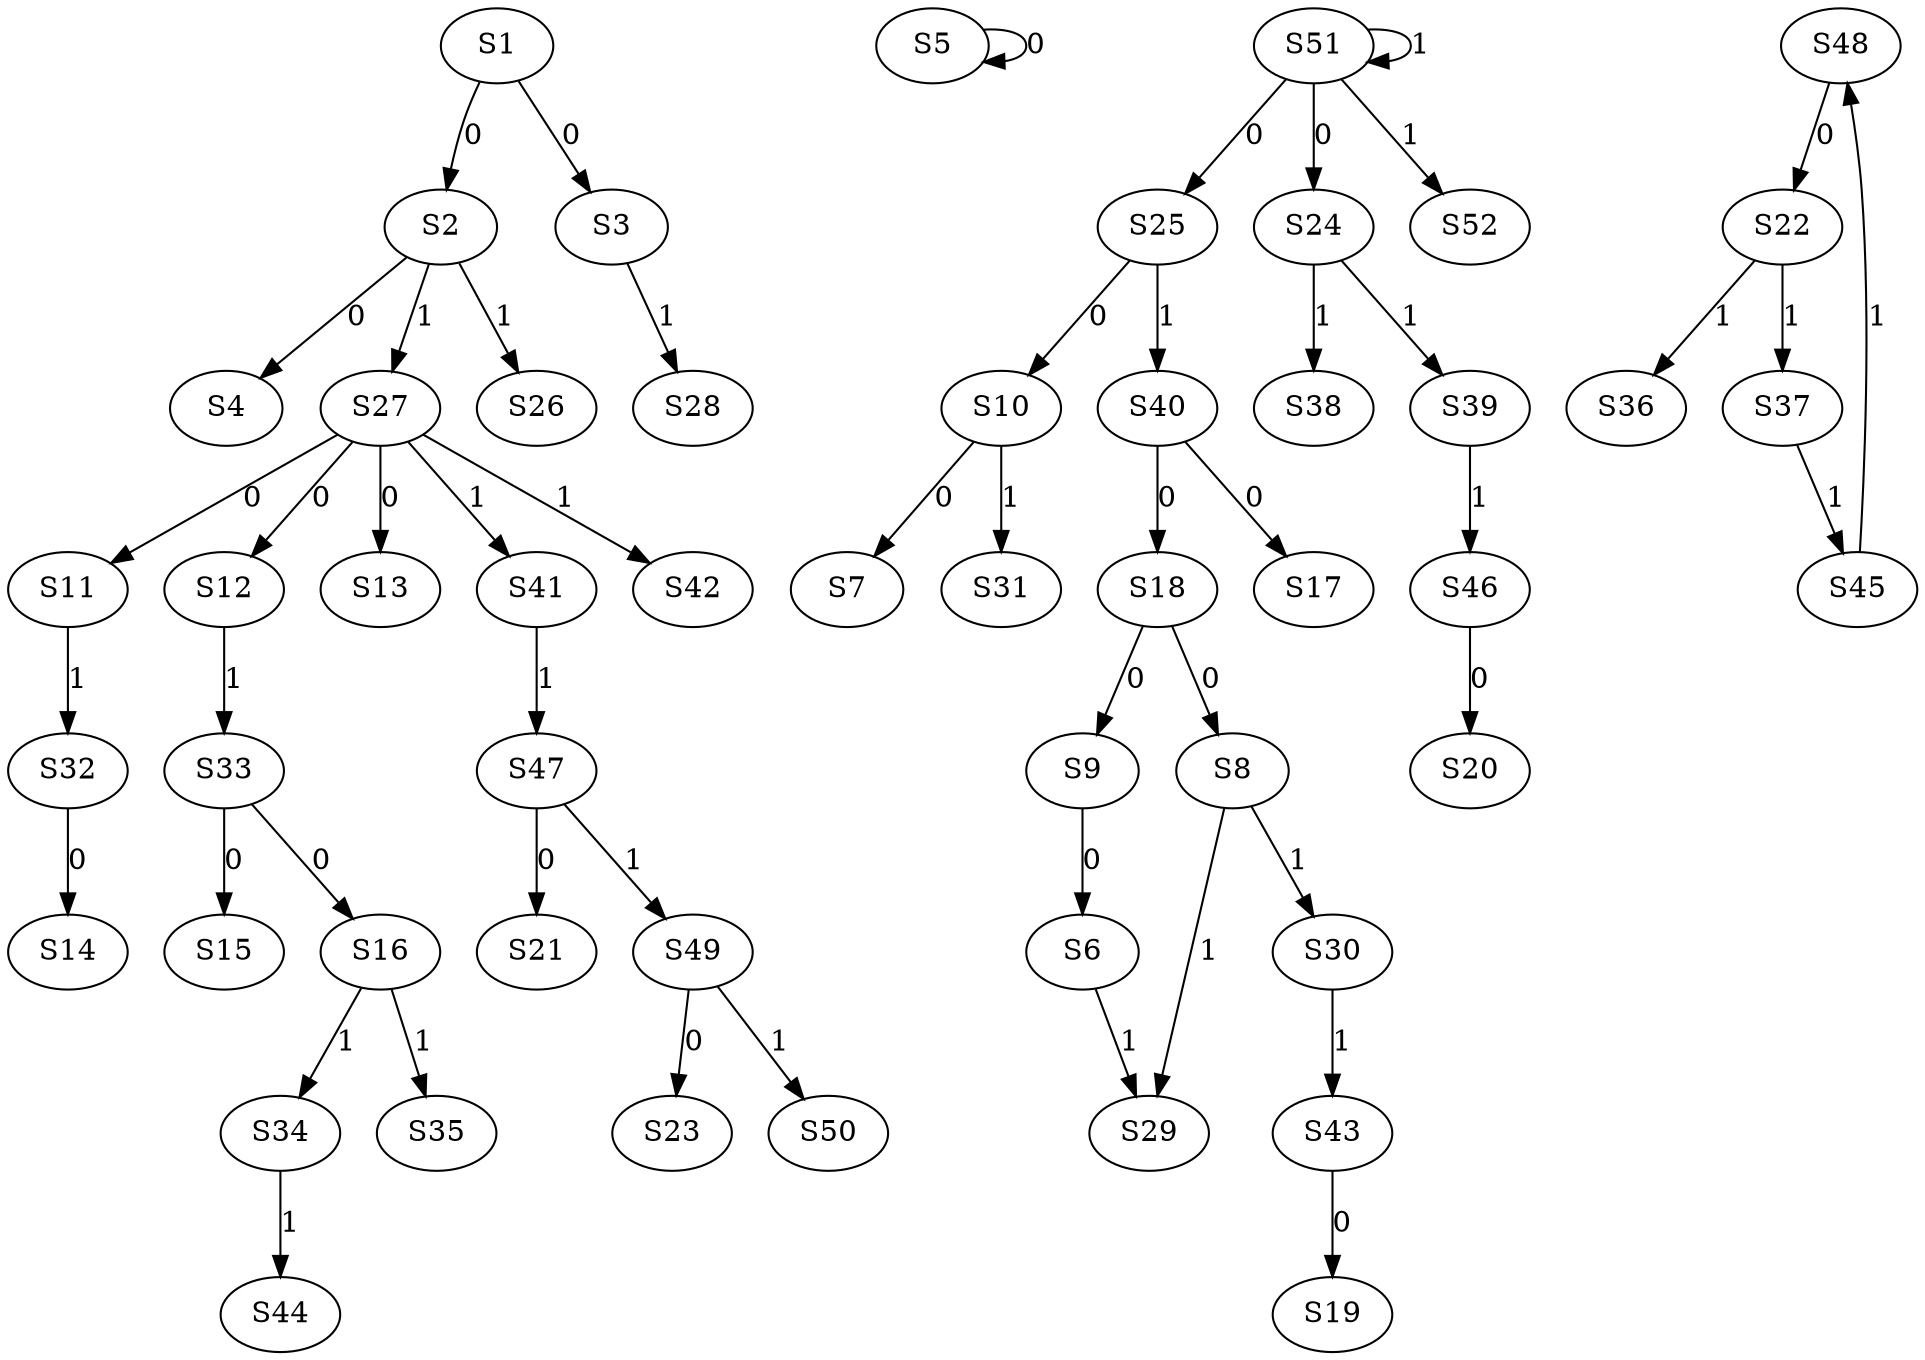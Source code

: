 strict digraph {
	S1 -> S2 [ label = 0 ];
	S1 -> S3 [ label = 0 ];
	S2 -> S4 [ label = 0 ];
	S5 -> S5 [ label = 0 ];
	S9 -> S6 [ label = 0 ];
	S10 -> S7 [ label = 0 ];
	S18 -> S8 [ label = 0 ];
	S18 -> S9 [ label = 0 ];
	S25 -> S10 [ label = 0 ];
	S27 -> S11 [ label = 0 ];
	S27 -> S12 [ label = 0 ];
	S27 -> S13 [ label = 0 ];
	S32 -> S14 [ label = 0 ];
	S33 -> S15 [ label = 0 ];
	S33 -> S16 [ label = 0 ];
	S40 -> S17 [ label = 0 ];
	S40 -> S18 [ label = 0 ];
	S43 -> S19 [ label = 0 ];
	S46 -> S20 [ label = 0 ];
	S47 -> S21 [ label = 0 ];
	S48 -> S22 [ label = 0 ];
	S49 -> S23 [ label = 0 ];
	S51 -> S24 [ label = 0 ];
	S51 -> S25 [ label = 0 ];
	S2 -> S26 [ label = 1 ];
	S2 -> S27 [ label = 1 ];
	S3 -> S28 [ label = 1 ];
	S8 -> S29 [ label = 1 ];
	S8 -> S30 [ label = 1 ];
	S10 -> S31 [ label = 1 ];
	S11 -> S32 [ label = 1 ];
	S12 -> S33 [ label = 1 ];
	S16 -> S34 [ label = 1 ];
	S16 -> S35 [ label = 1 ];
	S22 -> S36 [ label = 1 ];
	S22 -> S37 [ label = 1 ];
	S24 -> S38 [ label = 1 ];
	S24 -> S39 [ label = 1 ];
	S25 -> S40 [ label = 1 ];
	S27 -> S41 [ label = 1 ];
	S27 -> S42 [ label = 1 ];
	S30 -> S43 [ label = 1 ];
	S34 -> S44 [ label = 1 ];
	S37 -> S45 [ label = 1 ];
	S39 -> S46 [ label = 1 ];
	S41 -> S47 [ label = 1 ];
	S45 -> S48 [ label = 1 ];
	S47 -> S49 [ label = 1 ];
	S49 -> S50 [ label = 1 ];
	S51 -> S51 [ label = 1 ];
	S51 -> S52 [ label = 1 ];
	S6 -> S29 [ label = 1 ];
}